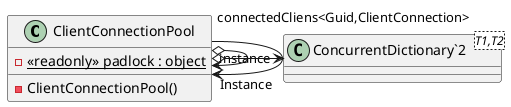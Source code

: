 @startuml
class ClientConnectionPool {
    - {static} <<readonly>> padlock : object
    - ClientConnectionPool()
}
class "ConcurrentDictionary`2"<T1,T2> {
}
ClientConnectionPool o-> "instance" ClientConnectionPool
ClientConnectionPool --> "Instance" ClientConnectionPool
ClientConnectionPool o-> "connectedCliens<Guid,ClientConnection>" "ConcurrentDictionary`2"
@enduml
